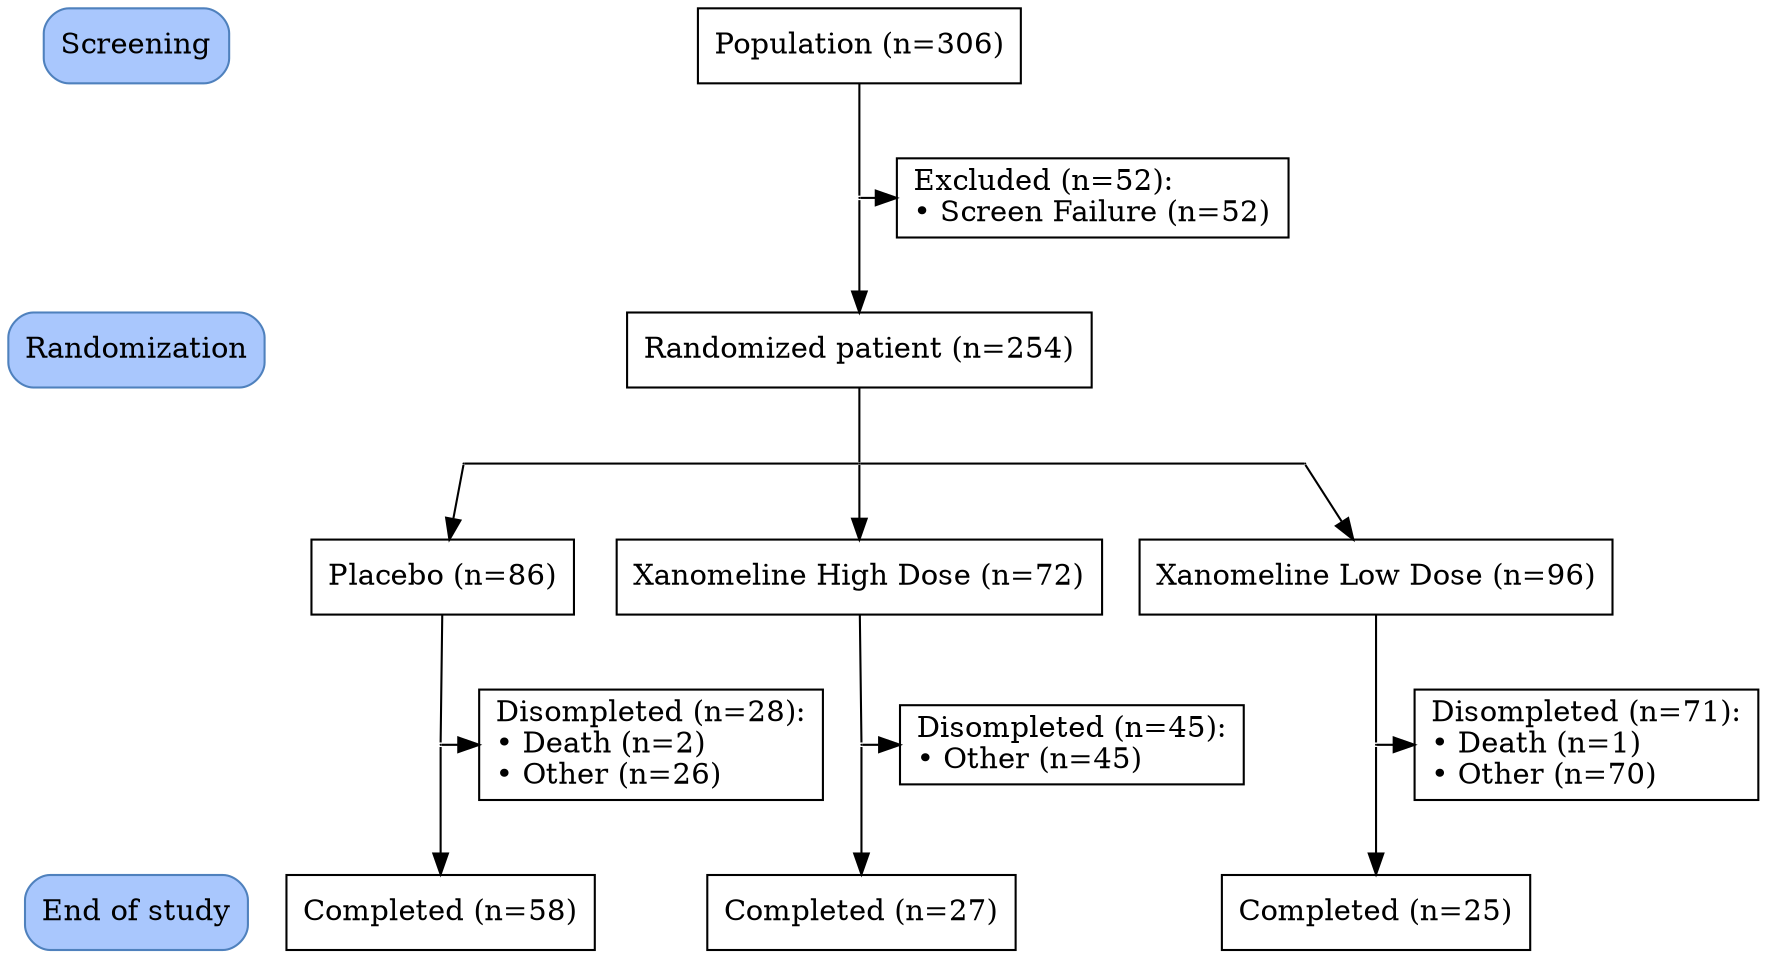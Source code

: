 digraph consort_diagram {
  graph [layout = dot]

node [shape = rectangle, style = "rounded,filled", fillcolor = "#A9C7FD" color = "#4F81BD"]
label13 [label = "Screening"]
label14 [label = "Randomization"]
label15 [label = "End of study"]


edge[style=invis];
label13 -> label14 -> label15;


# node definitions with substituted label text
  node [shape = rectangle, fillcolor = Biege, style="", fillcolor = "", color = ""]

node1 [label = "Population (n=306)"]
node2 [label = "Excluded (n=52):\l• Screen Failure (n=52)\l"]
node3 [label = "Randomized patient (n=254)"]
node4 [label = "Placebo (n=86)"]
node5 [label = "Xanomeline High Dose (n=72)"]
node6 [label = "Xanomeline Low Dose (n=96)"]
node7 [label = "Disompleted (n=28):\l• Death (n=2)\l• Other (n=26)\l"]
node8 [label = "Disompleted (n=45):\l• Other (n=45)\l"]
node9 [label = "Disompleted (n=71):\l• Death (n=1)\l• Other (n=70)\l"]
node10 [label = "Completed (n=58)"]
node11 [label = "Completed (n=27)"]
node12 [label = "Completed (n=25)"]


## Invisible point node for joints

node [shape = point, width = 0]

P1 P2 P3 P4 P5 P6 P7

subgraph {
  rank = same; rankdir = LR; label13;  node1;
  }
subgraph {
  rank = same; rankdir = LR; P1; node2;
  }
subgraph {
  rank = same; rankdir = LR; P2; P3; P4;
  }
subgraph {
  rank = same; rankdir = LR; node4; node5; node6;
  }
subgraph {
  rank = same; rankdir = LR; P5; node7;
  }
subgraph {
  rank = same; rankdir = LR; label15;  node10; node11; node12;
  }
subgraph {
  rank = same; rankdir = LR; node7; node8; node9;
  }
subgraph {
  rank = same; rankdir = LR; P6; node8;
  }
subgraph {
  rank = same; rankdir = LR; P7; node9;
  }
subgraph {
  rank = same; rankdir = LR; label14; node3;
  }

edge[style=""];

node1 -> P1 [arrowhead = none];
P1 -> node2;
P1 -> node3;
node3 -> P3 [arrowhead = none];
P2 -> node4;
P3 -> node5;
P4 -> node6;
P2 -> P3 -> P4 [arrowhead = none, minlen = 10];
node4 -> P5 [arrowhead = none];
P5 -> node7;
P5 -> node10;
node5 -> P6 [arrowhead = none];
P6 -> node8;
P6 -> node11;
node6 -> P7 [arrowhead = none];
P7 -> node9;
P7 -> node12;


}
